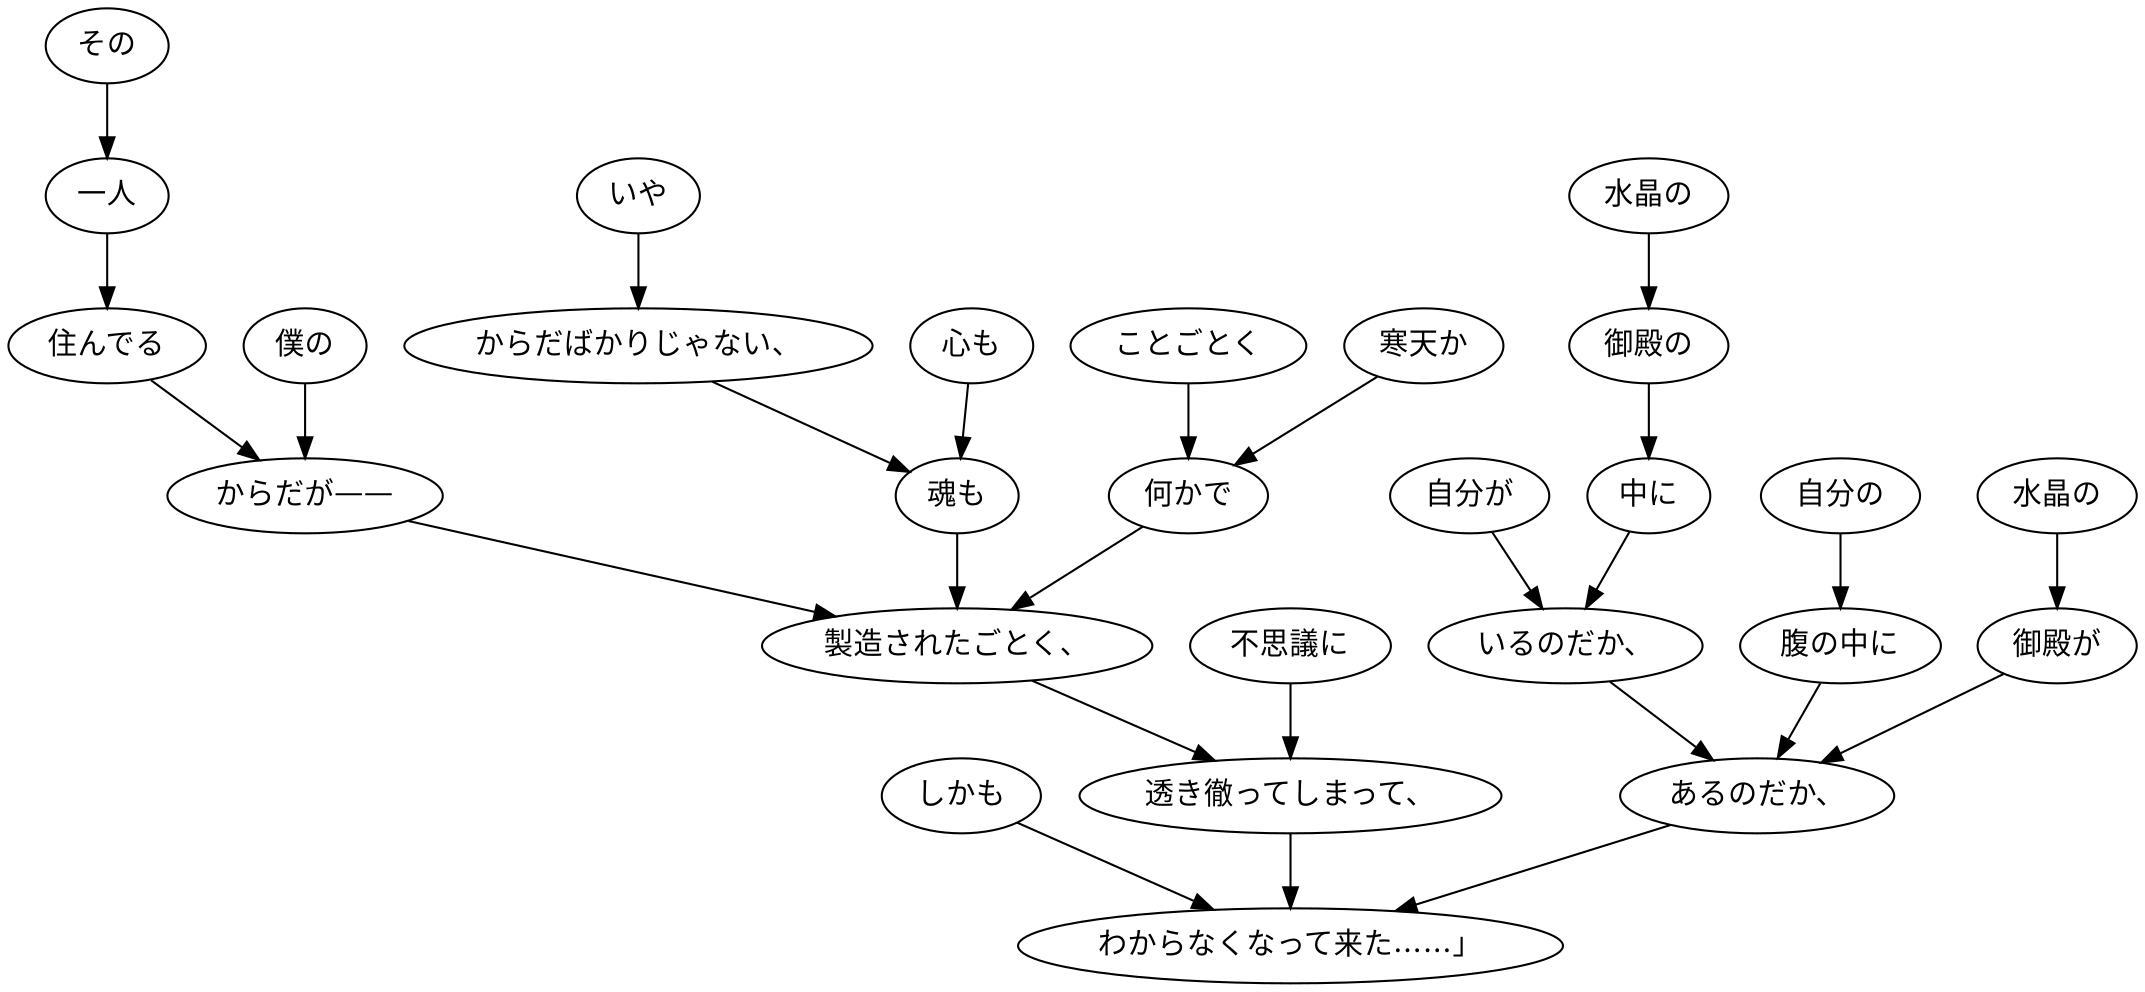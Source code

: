digraph graph8347 {
	node0 [label="しかも"];
	node1 [label="その"];
	node2 [label="一人"];
	node3 [label="住んでる"];
	node4 [label="僕の"];
	node5 [label="からだが——"];
	node6 [label="いや"];
	node7 [label="からだばかりじゃない、"];
	node8 [label="心も"];
	node9 [label="魂も"];
	node10 [label="ことごとく"];
	node11 [label="寒天か"];
	node12 [label="何かで"];
	node13 [label="製造されたごとく、"];
	node14 [label="不思議に"];
	node15 [label="透き徹ってしまって、"];
	node16 [label="自分が"];
	node17 [label="水晶の"];
	node18 [label="御殿の"];
	node19 [label="中に"];
	node20 [label="いるのだか、"];
	node21 [label="自分の"];
	node22 [label="腹の中に"];
	node23 [label="水晶の"];
	node24 [label="御殿が"];
	node25 [label="あるのだか、"];
	node26 [label="わからなくなって来た……」"];
	node0 -> node26;
	node1 -> node2;
	node2 -> node3;
	node3 -> node5;
	node4 -> node5;
	node5 -> node13;
	node6 -> node7;
	node7 -> node9;
	node8 -> node9;
	node9 -> node13;
	node10 -> node12;
	node11 -> node12;
	node12 -> node13;
	node13 -> node15;
	node14 -> node15;
	node15 -> node26;
	node16 -> node20;
	node17 -> node18;
	node18 -> node19;
	node19 -> node20;
	node20 -> node25;
	node21 -> node22;
	node22 -> node25;
	node23 -> node24;
	node24 -> node25;
	node25 -> node26;
}
